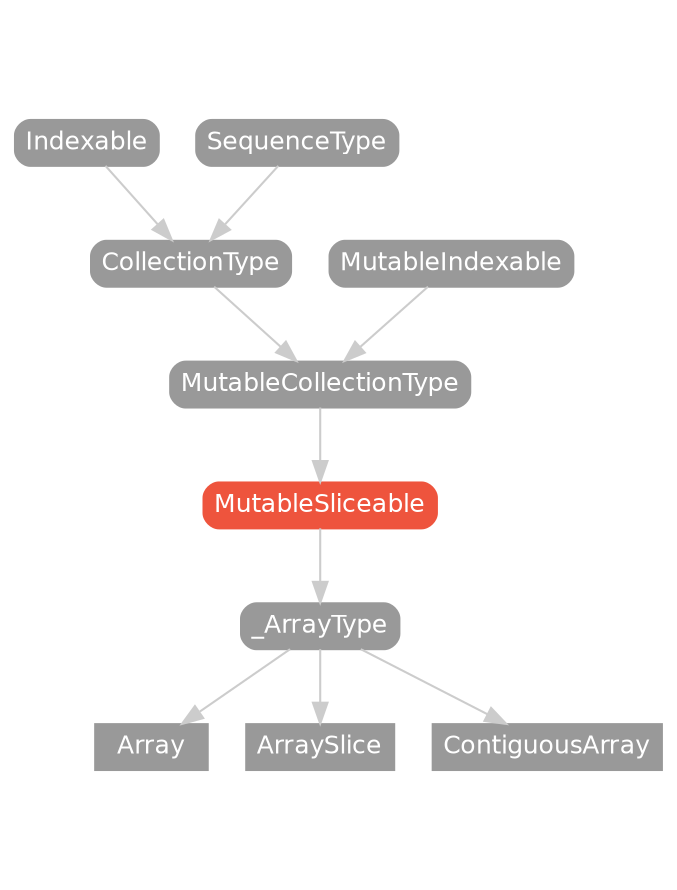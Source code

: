 strict digraph "MutableSliceable - Type Hierarchy - SwiftDoc.cn" {
    pad="0.1,0.8"
    node [shape=box, style="filled,rounded", color="#999999", fillcolor="#999999", fontcolor=white, fontname=Helvetica, fontnames="Helvetica,sansserif", fontsize=12, margin="0.07,0.05", height="0.3"]
    edge [color="#cccccc"]
    "Array" [URL="/type/Array/hierarchy/", style=filled]
    "ArraySlice" [URL="/type/ArraySlice/hierarchy/", style=filled]
    "CollectionType" [URL="/protocol/CollectionType/hierarchy/"]
    "ContiguousArray" [URL="/type/ContiguousArray/hierarchy/", style=filled]
    "Indexable" [URL="/protocol/Indexable/hierarchy/"]
    "MutableCollectionType" [URL="/protocol/MutableCollectionType/hierarchy/"]
    "MutableIndexable" [URL="/protocol/MutableIndexable/hierarchy/"]
    "MutableSliceable" [URL="/protocol/MutableSliceable/", style="filled,rounded", fillcolor="#ee543d", color="#ee543d"]
    "SequenceType" [URL="/protocol/SequenceType/hierarchy/"]
    "_ArrayType" [URL="/protocol/_ArrayType/hierarchy/"]    "MutableSliceable" -> "_ArrayType"
    "_ArrayType" -> "Array"
    "_ArrayType" -> "ArraySlice"
    "_ArrayType" -> "ContiguousArray"
    "MutableCollectionType" -> "MutableSliceable"
    "MutableIndexable" -> "MutableCollectionType"
    "CollectionType" -> "MutableCollectionType"
    "Indexable" -> "CollectionType"
    "SequenceType" -> "CollectionType"
    subgraph Types {
        rank = max; "Array"; "ArraySlice"; "ContiguousArray";
    }
}